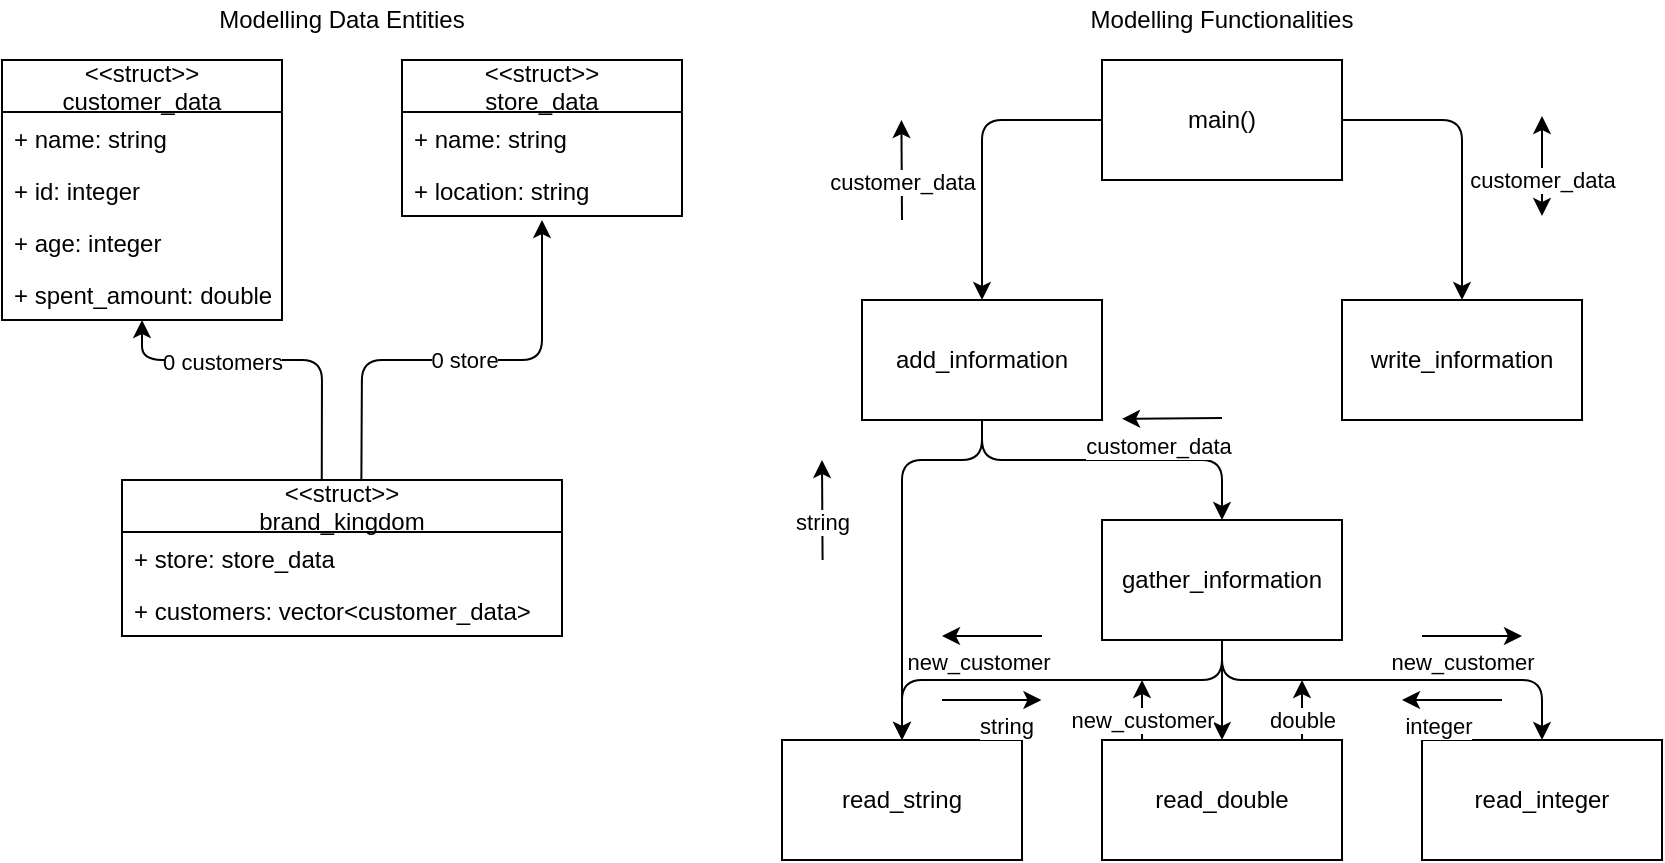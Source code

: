 <mxfile version="15.2.7" type="github">
  <diagram id="Yz5thqqrVIS1MWXXxWbU" name="Page-1">
    <mxGraphModel dx="1065" dy="483" grid="0" gridSize="10" guides="0" tooltips="1" connect="1" arrows="1" fold="1" page="0" pageScale="1" pageWidth="850" pageHeight="1100" math="0" shadow="0">
      <root>
        <mxCell id="0" />
        <mxCell id="1" parent="0" />
        <mxCell id="FlL-FGyHbNCgctm_TAXT-1" value="&lt;&lt;struct&gt;&gt;&#xa;customer_data" style="swimlane;fontStyle=0;childLayout=stackLayout;horizontal=1;startSize=26;fillColor=none;horizontalStack=0;resizeParent=1;resizeParentMax=0;resizeLast=0;collapsible=1;marginBottom=0;" vertex="1" parent="1">
          <mxGeometry x="80" y="50" width="140" height="130" as="geometry">
            <mxRectangle x="80" y="80" width="110" height="30" as="alternateBounds" />
          </mxGeometry>
        </mxCell>
        <mxCell id="FlL-FGyHbNCgctm_TAXT-2" value="+ name: string" style="text;strokeColor=none;fillColor=none;align=left;verticalAlign=top;spacingLeft=4;spacingRight=4;overflow=hidden;rotatable=0;points=[[0,0.5],[1,0.5]];portConstraint=eastwest;" vertex="1" parent="FlL-FGyHbNCgctm_TAXT-1">
          <mxGeometry y="26" width="140" height="26" as="geometry" />
        </mxCell>
        <mxCell id="FlL-FGyHbNCgctm_TAXT-3" value="+ id: integer" style="text;strokeColor=none;fillColor=none;align=left;verticalAlign=top;spacingLeft=4;spacingRight=4;overflow=hidden;rotatable=0;points=[[0,0.5],[1,0.5]];portConstraint=eastwest;" vertex="1" parent="FlL-FGyHbNCgctm_TAXT-1">
          <mxGeometry y="52" width="140" height="26" as="geometry" />
        </mxCell>
        <mxCell id="FlL-FGyHbNCgctm_TAXT-4" value="+ age: integer" style="text;strokeColor=none;fillColor=none;align=left;verticalAlign=top;spacingLeft=4;spacingRight=4;overflow=hidden;rotatable=0;points=[[0,0.5],[1,0.5]];portConstraint=eastwest;" vertex="1" parent="FlL-FGyHbNCgctm_TAXT-1">
          <mxGeometry y="78" width="140" height="26" as="geometry" />
        </mxCell>
        <mxCell id="FlL-FGyHbNCgctm_TAXT-6" value="+ spent_amount: double" style="text;strokeColor=none;fillColor=none;align=left;verticalAlign=top;spacingLeft=4;spacingRight=4;overflow=hidden;rotatable=0;points=[[0,0.5],[1,0.5]];portConstraint=eastwest;" vertex="1" parent="FlL-FGyHbNCgctm_TAXT-1">
          <mxGeometry y="104" width="140" height="26" as="geometry" />
        </mxCell>
        <mxCell id="FlL-FGyHbNCgctm_TAXT-7" value="&lt;&lt;struct&gt;&gt;&#xa;store_data" style="swimlane;fontStyle=0;childLayout=stackLayout;horizontal=1;startSize=26;fillColor=none;horizontalStack=0;resizeParent=1;resizeParentMax=0;resizeLast=0;collapsible=1;marginBottom=0;" vertex="1" parent="1">
          <mxGeometry x="280" y="50" width="140" height="78" as="geometry">
            <mxRectangle x="80" y="80" width="110" height="30" as="alternateBounds" />
          </mxGeometry>
        </mxCell>
        <mxCell id="FlL-FGyHbNCgctm_TAXT-8" value="+ name: string" style="text;strokeColor=none;fillColor=none;align=left;verticalAlign=top;spacingLeft=4;spacingRight=4;overflow=hidden;rotatable=0;points=[[0,0.5],[1,0.5]];portConstraint=eastwest;" vertex="1" parent="FlL-FGyHbNCgctm_TAXT-7">
          <mxGeometry y="26" width="140" height="26" as="geometry" />
        </mxCell>
        <mxCell id="FlL-FGyHbNCgctm_TAXT-9" value="+ location: string" style="text;strokeColor=none;fillColor=none;align=left;verticalAlign=top;spacingLeft=4;spacingRight=4;overflow=hidden;rotatable=0;points=[[0,0.5],[1,0.5]];portConstraint=eastwest;" vertex="1" parent="FlL-FGyHbNCgctm_TAXT-7">
          <mxGeometry y="52" width="140" height="26" as="geometry" />
        </mxCell>
        <mxCell id="FlL-FGyHbNCgctm_TAXT-15" value="&lt;&lt;struct&gt;&gt;&#xa;brand_kingdom" style="swimlane;fontStyle=0;childLayout=stackLayout;horizontal=1;startSize=26;fillColor=none;horizontalStack=0;resizeParent=1;resizeParentMax=0;resizeLast=0;collapsible=1;marginBottom=0;" vertex="1" parent="1">
          <mxGeometry x="140" y="260" width="220" height="78" as="geometry">
            <mxRectangle x="80" y="80" width="110" height="30" as="alternateBounds" />
          </mxGeometry>
        </mxCell>
        <mxCell id="FlL-FGyHbNCgctm_TAXT-16" value="+ store: store_data" style="text;strokeColor=none;fillColor=none;align=left;verticalAlign=top;spacingLeft=4;spacingRight=4;overflow=hidden;rotatable=0;points=[[0,0.5],[1,0.5]];portConstraint=eastwest;" vertex="1" parent="FlL-FGyHbNCgctm_TAXT-15">
          <mxGeometry y="26" width="220" height="26" as="geometry" />
        </mxCell>
        <mxCell id="FlL-FGyHbNCgctm_TAXT-17" value="+ customers: vector&lt;customer_data&gt;" style="text;strokeColor=none;fillColor=none;align=left;verticalAlign=top;spacingLeft=4;spacingRight=4;overflow=hidden;rotatable=0;points=[[0,0.5],[1,0.5]];portConstraint=eastwest;" vertex="1" parent="FlL-FGyHbNCgctm_TAXT-15">
          <mxGeometry y="52" width="220" height="26" as="geometry" />
        </mxCell>
        <mxCell id="FlL-FGyHbNCgctm_TAXT-21" value="" style="endArrow=classic;html=1;exitX=0.454;exitY=0.001;exitDx=0;exitDy=0;entryX=0.5;entryY=1;entryDx=0;entryDy=0;entryPerimeter=0;exitPerimeter=0;" edge="1" parent="1" source="FlL-FGyHbNCgctm_TAXT-15" target="FlL-FGyHbNCgctm_TAXT-6">
          <mxGeometry width="50" height="50" relative="1" as="geometry">
            <mxPoint x="380" y="250" as="sourcePoint" />
            <mxPoint x="150" y="190" as="targetPoint" />
            <Array as="points">
              <mxPoint x="240" y="200" />
              <mxPoint x="150" y="200" />
            </Array>
          </mxGeometry>
        </mxCell>
        <mxCell id="FlL-FGyHbNCgctm_TAXT-23" value="0 customers" style="edgeLabel;html=1;align=center;verticalAlign=middle;resizable=0;points=[];" vertex="1" connectable="0" parent="FlL-FGyHbNCgctm_TAXT-21">
          <mxGeometry x="0.475" y="1" relative="1" as="geometry">
            <mxPoint x="15" as="offset" />
          </mxGeometry>
        </mxCell>
        <mxCell id="FlL-FGyHbNCgctm_TAXT-22" value="" style="endArrow=classic;html=1;exitX=0.544;exitY=0.003;exitDx=0;exitDy=0;exitPerimeter=0;" edge="1" parent="1" source="FlL-FGyHbNCgctm_TAXT-15">
          <mxGeometry width="50" height="50" relative="1" as="geometry">
            <mxPoint x="270" y="250" as="sourcePoint" />
            <mxPoint x="350" y="130" as="targetPoint" />
            <Array as="points">
              <mxPoint x="260" y="200" />
              <mxPoint x="350" y="200" />
            </Array>
          </mxGeometry>
        </mxCell>
        <mxCell id="FlL-FGyHbNCgctm_TAXT-24" value="0 store" style="edgeLabel;html=1;align=center;verticalAlign=middle;resizable=0;points=[];" vertex="1" connectable="0" parent="FlL-FGyHbNCgctm_TAXT-22">
          <mxGeometry x="-0.121" relative="1" as="geometry">
            <mxPoint x="14" as="offset" />
          </mxGeometry>
        </mxCell>
        <mxCell id="FlL-FGyHbNCgctm_TAXT-25" value="Modelling Data Entities" style="text;html=1;strokeColor=none;fillColor=none;align=center;verticalAlign=middle;whiteSpace=wrap;rounded=0;" vertex="1" parent="1">
          <mxGeometry x="180" y="20" width="140" height="20" as="geometry" />
        </mxCell>
        <mxCell id="FlL-FGyHbNCgctm_TAXT-26" value="Modelling Functionalities" style="text;html=1;strokeColor=none;fillColor=none;align=center;verticalAlign=middle;whiteSpace=wrap;rounded=0;" vertex="1" parent="1">
          <mxGeometry x="620" y="20" width="140" height="20" as="geometry" />
        </mxCell>
        <mxCell id="FlL-FGyHbNCgctm_TAXT-27" value="main()" style="rounded=0;whiteSpace=wrap;html=1;" vertex="1" parent="1">
          <mxGeometry x="630" y="50" width="120" height="60" as="geometry" />
        </mxCell>
        <mxCell id="FlL-FGyHbNCgctm_TAXT-28" value="read_string" style="rounded=0;whiteSpace=wrap;html=1;" vertex="1" parent="1">
          <mxGeometry x="470" y="390" width="120" height="60" as="geometry" />
        </mxCell>
        <mxCell id="FlL-FGyHbNCgctm_TAXT-29" value="read_integer" style="rounded=0;whiteSpace=wrap;html=1;" vertex="1" parent="1">
          <mxGeometry x="790" y="390" width="120" height="60" as="geometry" />
        </mxCell>
        <mxCell id="FlL-FGyHbNCgctm_TAXT-30" value="add_information" style="rounded=0;whiteSpace=wrap;html=1;" vertex="1" parent="1">
          <mxGeometry x="510" y="170" width="120" height="60" as="geometry" />
        </mxCell>
        <mxCell id="FlL-FGyHbNCgctm_TAXT-31" value="read_double" style="rounded=0;whiteSpace=wrap;html=1;" vertex="1" parent="1">
          <mxGeometry x="630" y="390" width="120" height="60" as="geometry" />
        </mxCell>
        <mxCell id="FlL-FGyHbNCgctm_TAXT-32" value="write_information" style="rounded=0;whiteSpace=wrap;html=1;" vertex="1" parent="1">
          <mxGeometry x="750" y="170" width="120" height="60" as="geometry" />
        </mxCell>
        <mxCell id="FlL-FGyHbNCgctm_TAXT-33" value="gather_information" style="rounded=0;whiteSpace=wrap;html=1;" vertex="1" parent="1">
          <mxGeometry x="630" y="280" width="120" height="60" as="geometry" />
        </mxCell>
        <mxCell id="FlL-FGyHbNCgctm_TAXT-34" value="" style="endArrow=classic;html=1;entryX=0.5;entryY=0;entryDx=0;entryDy=0;exitX=0;exitY=0.5;exitDx=0;exitDy=0;" edge="1" parent="1" source="FlL-FGyHbNCgctm_TAXT-27" target="FlL-FGyHbNCgctm_TAXT-30">
          <mxGeometry width="50" height="50" relative="1" as="geometry">
            <mxPoint x="520" y="240" as="sourcePoint" />
            <mxPoint x="570" y="190" as="targetPoint" />
            <Array as="points">
              <mxPoint x="570" y="80" />
            </Array>
          </mxGeometry>
        </mxCell>
        <mxCell id="FlL-FGyHbNCgctm_TAXT-35" value="" style="endArrow=classic;html=1;entryX=0.5;entryY=0;entryDx=0;entryDy=0;exitX=1;exitY=0.5;exitDx=0;exitDy=0;" edge="1" parent="1" source="FlL-FGyHbNCgctm_TAXT-27" target="FlL-FGyHbNCgctm_TAXT-32">
          <mxGeometry width="50" height="50" relative="1" as="geometry">
            <mxPoint x="520" y="240" as="sourcePoint" />
            <mxPoint x="570" y="190" as="targetPoint" />
            <Array as="points">
              <mxPoint x="810" y="80" />
            </Array>
          </mxGeometry>
        </mxCell>
        <mxCell id="FlL-FGyHbNCgctm_TAXT-36" value="" style="endArrow=classic;html=1;entryX=0.5;entryY=0;entryDx=0;entryDy=0;exitX=0.5;exitY=1;exitDx=0;exitDy=0;" edge="1" parent="1" source="FlL-FGyHbNCgctm_TAXT-30" target="FlL-FGyHbNCgctm_TAXT-33">
          <mxGeometry width="50" height="50" relative="1" as="geometry">
            <mxPoint x="520" y="240" as="sourcePoint" />
            <mxPoint x="570" y="190" as="targetPoint" />
            <Array as="points">
              <mxPoint x="570" y="250" />
              <mxPoint x="690" y="250" />
            </Array>
          </mxGeometry>
        </mxCell>
        <mxCell id="FlL-FGyHbNCgctm_TAXT-37" value="" style="endArrow=classic;html=1;entryX=0.5;entryY=0;entryDx=0;entryDy=0;" edge="1" parent="1" target="FlL-FGyHbNCgctm_TAXT-28">
          <mxGeometry width="50" height="50" relative="1" as="geometry">
            <mxPoint x="570" y="230" as="sourcePoint" />
            <mxPoint x="570" y="190" as="targetPoint" />
            <Array as="points">
              <mxPoint x="570" y="250" />
              <mxPoint x="530" y="250" />
            </Array>
          </mxGeometry>
        </mxCell>
        <mxCell id="FlL-FGyHbNCgctm_TAXT-38" value="" style="endArrow=classic;html=1;entryX=0.5;entryY=0;entryDx=0;entryDy=0;exitX=0.5;exitY=1;exitDx=0;exitDy=0;" edge="1" parent="1" source="FlL-FGyHbNCgctm_TAXT-33" target="FlL-FGyHbNCgctm_TAXT-31">
          <mxGeometry width="50" height="50" relative="1" as="geometry">
            <mxPoint x="560" y="320" as="sourcePoint" />
            <mxPoint x="610" y="270" as="targetPoint" />
          </mxGeometry>
        </mxCell>
        <mxCell id="FlL-FGyHbNCgctm_TAXT-39" value="" style="endArrow=classic;html=1;entryX=0.5;entryY=0;entryDx=0;entryDy=0;" edge="1" parent="1" target="FlL-FGyHbNCgctm_TAXT-29">
          <mxGeometry width="50" height="50" relative="1" as="geometry">
            <mxPoint x="690" y="340" as="sourcePoint" />
            <mxPoint x="610" y="270" as="targetPoint" />
            <Array as="points">
              <mxPoint x="690" y="360" />
              <mxPoint x="850" y="360" />
            </Array>
          </mxGeometry>
        </mxCell>
        <mxCell id="FlL-FGyHbNCgctm_TAXT-40" value="" style="endArrow=classic;html=1;exitX=0.5;exitY=1;exitDx=0;exitDy=0;" edge="1" parent="1" source="FlL-FGyHbNCgctm_TAXT-33">
          <mxGeometry width="50" height="50" relative="1" as="geometry">
            <mxPoint x="640" y="350" as="sourcePoint" />
            <mxPoint x="530" y="390" as="targetPoint" />
            <Array as="points">
              <mxPoint x="690" y="360" />
              <mxPoint x="530" y="360" />
            </Array>
          </mxGeometry>
        </mxCell>
        <mxCell id="FlL-FGyHbNCgctm_TAXT-43" value="" style="endArrow=classic;html=1;" edge="1" parent="1">
          <mxGeometry width="50" height="50" relative="1" as="geometry">
            <mxPoint x="530" y="130" as="sourcePoint" />
            <mxPoint x="529.71" y="80" as="targetPoint" />
          </mxGeometry>
        </mxCell>
        <mxCell id="FlL-FGyHbNCgctm_TAXT-44" value="customer_data" style="edgeLabel;html=1;align=center;verticalAlign=middle;resizable=0;points=[];" vertex="1" connectable="0" parent="FlL-FGyHbNCgctm_TAXT-43">
          <mxGeometry x="0.277" relative="1" as="geometry">
            <mxPoint y="13" as="offset" />
          </mxGeometry>
        </mxCell>
        <mxCell id="FlL-FGyHbNCgctm_TAXT-46" value="" style="endArrow=classic;html=1;" edge="1" parent="1">
          <mxGeometry width="50" height="50" relative="1" as="geometry">
            <mxPoint x="690" y="229" as="sourcePoint" />
            <mxPoint x="640" y="229.43" as="targetPoint" />
          </mxGeometry>
        </mxCell>
        <mxCell id="FlL-FGyHbNCgctm_TAXT-47" value="customer_data" style="edgeLabel;html=1;align=center;verticalAlign=middle;resizable=0;points=[];" vertex="1" connectable="0" parent="FlL-FGyHbNCgctm_TAXT-46">
          <mxGeometry x="0.277" relative="1" as="geometry">
            <mxPoint y="13" as="offset" />
          </mxGeometry>
        </mxCell>
        <mxCell id="FlL-FGyHbNCgctm_TAXT-48" value="" style="endArrow=classic;html=1;" edge="1" parent="1">
          <mxGeometry width="50" height="50" relative="1" as="geometry">
            <mxPoint x="490.29" y="300" as="sourcePoint" />
            <mxPoint x="490.0" y="250" as="targetPoint" />
          </mxGeometry>
        </mxCell>
        <mxCell id="FlL-FGyHbNCgctm_TAXT-49" value="string" style="edgeLabel;html=1;align=center;verticalAlign=middle;resizable=0;points=[];" vertex="1" connectable="0" parent="FlL-FGyHbNCgctm_TAXT-48">
          <mxGeometry x="0.277" relative="1" as="geometry">
            <mxPoint y="13" as="offset" />
          </mxGeometry>
        </mxCell>
        <mxCell id="FlL-FGyHbNCgctm_TAXT-50" value="" style="endArrow=classic;html=1;" edge="1" parent="1">
          <mxGeometry width="50" height="50" relative="1" as="geometry">
            <mxPoint x="550.0" y="370" as="sourcePoint" />
            <mxPoint x="599.71" y="370" as="targetPoint" />
          </mxGeometry>
        </mxCell>
        <mxCell id="FlL-FGyHbNCgctm_TAXT-51" value="string" style="edgeLabel;html=1;align=center;verticalAlign=middle;resizable=0;points=[];" vertex="1" connectable="0" parent="FlL-FGyHbNCgctm_TAXT-50">
          <mxGeometry x="0.277" relative="1" as="geometry">
            <mxPoint y="13" as="offset" />
          </mxGeometry>
        </mxCell>
        <mxCell id="FlL-FGyHbNCgctm_TAXT-52" value="" style="endArrow=classic;html=1;" edge="1" parent="1">
          <mxGeometry width="50" height="50" relative="1" as="geometry">
            <mxPoint x="830.0" y="370" as="sourcePoint" />
            <mxPoint x="780" y="370" as="targetPoint" />
          </mxGeometry>
        </mxCell>
        <mxCell id="FlL-FGyHbNCgctm_TAXT-53" value="integer" style="edgeLabel;html=1;align=center;verticalAlign=middle;resizable=0;points=[];" vertex="1" connectable="0" parent="FlL-FGyHbNCgctm_TAXT-52">
          <mxGeometry x="0.277" relative="1" as="geometry">
            <mxPoint y="13" as="offset" />
          </mxGeometry>
        </mxCell>
        <mxCell id="FlL-FGyHbNCgctm_TAXT-54" value="" style="endArrow=classic;html=1;" edge="1" parent="1">
          <mxGeometry width="50" height="50" relative="1" as="geometry">
            <mxPoint x="730" y="390" as="sourcePoint" />
            <mxPoint x="730" y="360" as="targetPoint" />
          </mxGeometry>
        </mxCell>
        <mxCell id="FlL-FGyHbNCgctm_TAXT-55" value="double" style="edgeLabel;html=1;align=center;verticalAlign=middle;resizable=0;points=[];" vertex="1" connectable="0" parent="FlL-FGyHbNCgctm_TAXT-54">
          <mxGeometry x="0.277" relative="1" as="geometry">
            <mxPoint y="9" as="offset" />
          </mxGeometry>
        </mxCell>
        <mxCell id="FlL-FGyHbNCgctm_TAXT-56" value="" style="endArrow=classic;html=1;" edge="1" parent="1">
          <mxGeometry width="50" height="50" relative="1" as="geometry">
            <mxPoint x="600" y="338" as="sourcePoint" />
            <mxPoint x="550" y="338" as="targetPoint" />
          </mxGeometry>
        </mxCell>
        <mxCell id="FlL-FGyHbNCgctm_TAXT-57" value="new_customer" style="edgeLabel;html=1;align=center;verticalAlign=middle;resizable=0;points=[];" vertex="1" connectable="0" parent="FlL-FGyHbNCgctm_TAXT-56">
          <mxGeometry x="0.277" relative="1" as="geometry">
            <mxPoint y="13" as="offset" />
          </mxGeometry>
        </mxCell>
        <mxCell id="FlL-FGyHbNCgctm_TAXT-58" value="" style="endArrow=classic;html=1;" edge="1" parent="1">
          <mxGeometry width="50" height="50" relative="1" as="geometry">
            <mxPoint x="790" y="338" as="sourcePoint" />
            <mxPoint x="840" y="338" as="targetPoint" />
          </mxGeometry>
        </mxCell>
        <mxCell id="FlL-FGyHbNCgctm_TAXT-59" value="new_customer" style="edgeLabel;html=1;align=center;verticalAlign=middle;resizable=0;points=[];" vertex="1" connectable="0" parent="FlL-FGyHbNCgctm_TAXT-58">
          <mxGeometry x="0.277" relative="1" as="geometry">
            <mxPoint x="-12" y="13" as="offset" />
          </mxGeometry>
        </mxCell>
        <mxCell id="FlL-FGyHbNCgctm_TAXT-62" value="" style="endArrow=classic;html=1;" edge="1" parent="1">
          <mxGeometry width="50" height="50" relative="1" as="geometry">
            <mxPoint x="650" y="390" as="sourcePoint" />
            <mxPoint x="650" y="360" as="targetPoint" />
          </mxGeometry>
        </mxCell>
        <mxCell id="FlL-FGyHbNCgctm_TAXT-63" value="new_customer" style="edgeLabel;html=1;align=center;verticalAlign=middle;resizable=0;points=[];" vertex="1" connectable="0" parent="FlL-FGyHbNCgctm_TAXT-62">
          <mxGeometry x="0.277" relative="1" as="geometry">
            <mxPoint y="9" as="offset" />
          </mxGeometry>
        </mxCell>
        <mxCell id="FlL-FGyHbNCgctm_TAXT-64" value="" style="endArrow=classic;startArrow=classic;html=1;" edge="1" parent="1">
          <mxGeometry width="50" height="50" relative="1" as="geometry">
            <mxPoint x="850" y="128" as="sourcePoint" />
            <mxPoint x="850" y="78" as="targetPoint" />
          </mxGeometry>
        </mxCell>
        <mxCell id="FlL-FGyHbNCgctm_TAXT-65" value="customer_data" style="edgeLabel;html=1;align=center;verticalAlign=middle;resizable=0;points=[];" vertex="1" connectable="0" parent="FlL-FGyHbNCgctm_TAXT-64">
          <mxGeometry x="0.283" y="-1" relative="1" as="geometry">
            <mxPoint x="-1" y="14" as="offset" />
          </mxGeometry>
        </mxCell>
      </root>
    </mxGraphModel>
  </diagram>
</mxfile>

